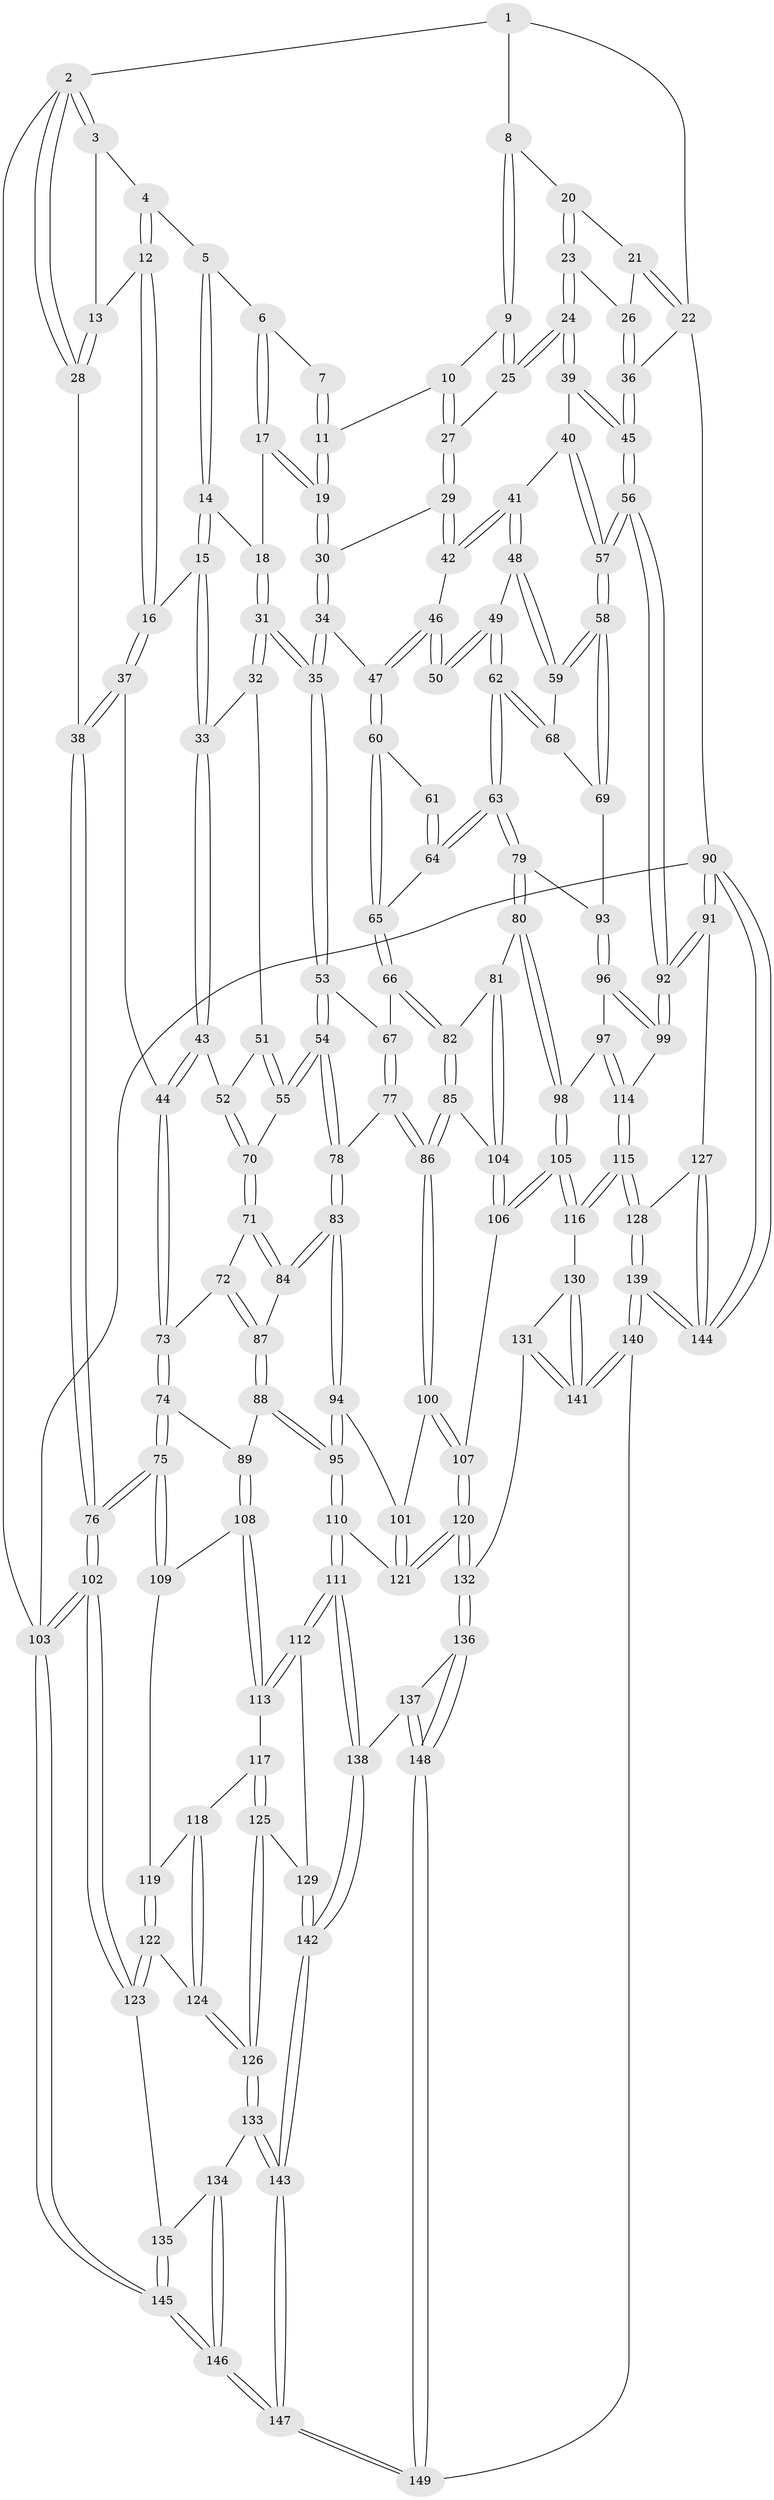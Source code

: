 // coarse degree distribution, {9: 0.011235955056179775, 4: 0.4157303370786517, 5: 0.25842696629213485, 2: 0.033707865168539325, 3: 0.07865168539325842, 6: 0.1797752808988764, 7: 0.011235955056179775, 8: 0.011235955056179775}
// Generated by graph-tools (version 1.1) at 2025/21/03/04/25 18:21:27]
// undirected, 149 vertices, 369 edges
graph export_dot {
graph [start="1"]
  node [color=gray90,style=filled];
  1 [pos="+0.7550949894129826+0"];
  2 [pos="+0+0"];
  3 [pos="+0.12179393882813586+0"];
  4 [pos="+0.3197335243647302+0"];
  5 [pos="+0.45382180709281184+0"];
  6 [pos="+0.48218398312892896+0"];
  7 [pos="+0.5155344241376278+0"];
  8 [pos="+0.7826786945800697+0"];
  9 [pos="+0.6996729899588083+0.12873463796300033"];
  10 [pos="+0.6892710776654334+0.14530818244933863"];
  11 [pos="+0.6361273420371505+0.17767926252686558"];
  12 [pos="+0.24466949327904716+0.15143820996649782"];
  13 [pos="+0.08396148973841362+0.13777349176163387"];
  14 [pos="+0.4071331787409612+0.17213459008364618"];
  15 [pos="+0.25610235709648527+0.16963778157513576"];
  16 [pos="+0.2466950675905698+0.15837465485057442"];
  17 [pos="+0.5129555851094192+0.11885371207812395"];
  18 [pos="+0.4457271244164795+0.20100386422550048"];
  19 [pos="+0.6006046616977783+0.2184182671051263"];
  20 [pos="+0.7858593374662521+0"];
  21 [pos="+0.9549108336408931+0.08218365964924863"];
  22 [pos="+1+0.16115621881799533"];
  23 [pos="+0.8614709251909999+0.20652212612056198"];
  24 [pos="+0.8604082508181252+0.20817553193764748"];
  25 [pos="+0.8144226628655956+0.21910625664870267"];
  26 [pos="+0.9217660921046424+0.1999127969188735"];
  27 [pos="+0.7530958533317916+0.2422458005980331"];
  28 [pos="+0+0.27405114569554023"];
  29 [pos="+0.7190735825328103+0.28391719934891013"];
  30 [pos="+0.5997986200739714+0.22720543651355674"];
  31 [pos="+0.45866524349937954+0.31698490508430516"];
  32 [pos="+0.3632394597620481+0.3069855093127836"];
  33 [pos="+0.2602670874225426+0.17924513063461717"];
  34 [pos="+0.5118890624972237+0.339418590836426"];
  35 [pos="+0.49222094919577286+0.3395011770480385"];
  36 [pos="+1+0.255593271742092"];
  37 [pos="+0.060412447444457666+0.35148749563820664"];
  38 [pos="+0+0.3147483406189914"];
  39 [pos="+0.8683206665924798+0.3175806813001207"];
  40 [pos="+0.8512743206964056+0.35419153305369905"];
  41 [pos="+0.7916735152960124+0.3793163555101856"];
  42 [pos="+0.7202932158688987+0.29247393417594486"];
  43 [pos="+0.20015876295934817+0.4236395501669047"];
  44 [pos="+0.19166937737418308+0.4268031236459704"];
  45 [pos="+1+0.3297291065867979"];
  46 [pos="+0.6752748638950945+0.33981359804580435"];
  47 [pos="+0.5154754077428306+0.34244983170433996"];
  48 [pos="+0.7802638128588054+0.40086001300349033"];
  49 [pos="+0.6960568621109405+0.4220307720534877"];
  50 [pos="+0.68632984473101+0.41852741673206284"];
  51 [pos="+0.3234662034404015+0.34840922940680463"];
  52 [pos="+0.21455359149618364+0.42232363138077494"];
  53 [pos="+0.423520619914439+0.46814168115904753"];
  54 [pos="+0.392376230139397+0.49027736433112296"];
  55 [pos="+0.38602248796043254+0.4889546620631837"];
  56 [pos="+1+0.6406065480754888"];
  57 [pos="+1+0.6390858149611895"];
  58 [pos="+0.9184303619719969+0.5578361688744501"];
  59 [pos="+0.7878735588585577+0.43232155664089233"];
  60 [pos="+0.5523390017933509+0.39005861647592455"];
  61 [pos="+0.6493474639589154+0.4228308944734219"];
  62 [pos="+0.7024751132035393+0.546132250607334"];
  63 [pos="+0.6993802554615446+0.5561113566266394"];
  64 [pos="+0.6357834520161616+0.5131701398108445"];
  65 [pos="+0.5674380497053206+0.5060566891127599"];
  66 [pos="+0.5595612768687548+0.5172375768799709"];
  67 [pos="+0.5022645287064433+0.5250694600361828"];
  68 [pos="+0.7731809118689392+0.4673017394404284"];
  69 [pos="+0.8046436539282867+0.5507969072839438"];
  70 [pos="+0.34211600657543917+0.48765033684123466"];
  71 [pos="+0.29798659340577127+0.5584159350726664"];
  72 [pos="+0.2069992416235551+0.4975063516054183"];
  73 [pos="+0.18606395723299626+0.4714292270160574"];
  74 [pos="+0.1430431352010505+0.5470941729592833"];
  75 [pos="+0+0.6048464071449853"];
  76 [pos="+0+0.5947389501536374"];
  77 [pos="+0.4733537579683766+0.5982151133062914"];
  78 [pos="+0.3977752122908021+0.5424761508821174"];
  79 [pos="+0.6998112625729741+0.5576271999246734"];
  80 [pos="+0.6361783797333073+0.6232691636715163"];
  81 [pos="+0.6163674097824995+0.6254653357728085"];
  82 [pos="+0.5596027085509644+0.5175962354281748"];
  83 [pos="+0.3485149584852772+0.6284505713229881"];
  84 [pos="+0.29838211633082046+0.579643506475941"];
  85 [pos="+0.516346999878879+0.6394892245895107"];
  86 [pos="+0.49293658753859343+0.6486562049700588"];
  87 [pos="+0.25034990713567284+0.5916745779474571"];
  88 [pos="+0.21817368523106068+0.6419338553945315"];
  89 [pos="+0.1765841265058284+0.6439553967606664"];
  90 [pos="+1+1"];
  91 [pos="+1+0.8050151627342851"];
  92 [pos="+1+0.652048761172146"];
  93 [pos="+0.7199507580355353+0.5676008543907177"];
  94 [pos="+0.3542438926686889+0.6979355575071798"];
  95 [pos="+0.3392386000175568+0.7135649957442629"];
  96 [pos="+0.7674172077109107+0.6596976075258116"];
  97 [pos="+0.726278281465844+0.7011917038247489"];
  98 [pos="+0.6860064202726962+0.7041601963080938"];
  99 [pos="+0.9516791668343703+0.6783787274220687"];
  100 [pos="+0.4875293345610476+0.6579090042123632"];
  101 [pos="+0.43048863059258347+0.6882098539812141"];
  102 [pos="+0+0.7443971710636647"];
  103 [pos="+0+1"];
  104 [pos="+0.6007434132211568+0.6342248190561551"];
  105 [pos="+0.6264224776138186+0.7882516901735607"];
  106 [pos="+0.5919960973194651+0.7829980958739458"];
  107 [pos="+0.5772912942648556+0.7854085991708722"];
  108 [pos="+0.16129856602147796+0.6647805184016046"];
  109 [pos="+0.08572852964475307+0.6908850896663621"];
  110 [pos="+0.3190401912743574+0.7783931963650319"];
  111 [pos="+0.2880263817237186+0.8215114285201489"];
  112 [pos="+0.28468189674319677+0.8210754590305905"];
  113 [pos="+0.21168606165425743+0.787937151078635"];
  114 [pos="+0.7675505279080149+0.7770128350832519"];
  115 [pos="+0.7446677176483371+0.8402779940989844"];
  116 [pos="+0.6681273110490623+0.8288317065513939"];
  117 [pos="+0.16663711229064654+0.7926445916100505"];
  118 [pos="+0.11593956567044093+0.775976669299633"];
  119 [pos="+0.09734794258766474+0.7533356688346224"];
  120 [pos="+0.5125901684953085+0.8377580150081664"];
  121 [pos="+0.5011555837269828+0.829295626070481"];
  122 [pos="+0+0.8183079927128278"];
  123 [pos="+0+0.8173678443682293"];
  124 [pos="+0.07107168276981286+0.8489530194101669"];
  125 [pos="+0.10800276723105082+0.882006313452192"];
  126 [pos="+0.1000591751988537+0.8850300251978765"];
  127 [pos="+0.8010730067101772+0.8554699185945795"];
  128 [pos="+0.7609399781930184+0.8589893172094485"];
  129 [pos="+0.172879425872457+0.8864054234977053"];
  130 [pos="+0.652811284191619+0.8709861741318742"];
  131 [pos="+0.5338354955351721+0.9180441220082949"];
  132 [pos="+0.5034845025774389+0.8912179591375805"];
  133 [pos="+0.09885294483987479+0.8895184653234915"];
  134 [pos="+0.052499609798754766+0.9164142691468009"];
  135 [pos="+0.02981449485818881+0.9187938786691193"];
  136 [pos="+0.447192539790581+0.9236797193851457"];
  137 [pos="+0.32410347648974075+0.882156464160349"];
  138 [pos="+0.3029258862866979+0.8679101799028908"];
  139 [pos="+0.7614847132820615+1"];
  140 [pos="+0.7176114571180265+1"];
  141 [pos="+0.6397016657251501+1"];
  142 [pos="+0.18229482474746544+1"];
  143 [pos="+0.1708874266750949+1"];
  144 [pos="+1+1"];
  145 [pos="+0+1"];
  146 [pos="+0.11240015022943091+1"];
  147 [pos="+0.1424121693673378+1"];
  148 [pos="+0.4091312915517059+1"];
  149 [pos="+0.4076908464777706+1"];
  1 -- 2;
  1 -- 8;
  1 -- 22;
  2 -- 3;
  2 -- 3;
  2 -- 28;
  2 -- 28;
  2 -- 103;
  3 -- 4;
  3 -- 13;
  4 -- 5;
  4 -- 12;
  4 -- 12;
  5 -- 6;
  5 -- 14;
  5 -- 14;
  6 -- 7;
  6 -- 17;
  6 -- 17;
  7 -- 11;
  7 -- 11;
  8 -- 9;
  8 -- 9;
  8 -- 20;
  9 -- 10;
  9 -- 25;
  9 -- 25;
  10 -- 11;
  10 -- 27;
  10 -- 27;
  11 -- 19;
  11 -- 19;
  12 -- 13;
  12 -- 16;
  12 -- 16;
  13 -- 28;
  13 -- 28;
  14 -- 15;
  14 -- 15;
  14 -- 18;
  15 -- 16;
  15 -- 33;
  15 -- 33;
  16 -- 37;
  16 -- 37;
  17 -- 18;
  17 -- 19;
  17 -- 19;
  18 -- 31;
  18 -- 31;
  19 -- 30;
  19 -- 30;
  20 -- 21;
  20 -- 23;
  20 -- 23;
  21 -- 22;
  21 -- 22;
  21 -- 26;
  22 -- 36;
  22 -- 90;
  23 -- 24;
  23 -- 24;
  23 -- 26;
  24 -- 25;
  24 -- 25;
  24 -- 39;
  24 -- 39;
  25 -- 27;
  26 -- 36;
  26 -- 36;
  27 -- 29;
  27 -- 29;
  28 -- 38;
  29 -- 30;
  29 -- 42;
  29 -- 42;
  30 -- 34;
  30 -- 34;
  31 -- 32;
  31 -- 32;
  31 -- 35;
  31 -- 35;
  32 -- 33;
  32 -- 51;
  33 -- 43;
  33 -- 43;
  34 -- 35;
  34 -- 35;
  34 -- 47;
  35 -- 53;
  35 -- 53;
  36 -- 45;
  36 -- 45;
  37 -- 38;
  37 -- 38;
  37 -- 44;
  38 -- 76;
  38 -- 76;
  39 -- 40;
  39 -- 45;
  39 -- 45;
  40 -- 41;
  40 -- 57;
  40 -- 57;
  41 -- 42;
  41 -- 42;
  41 -- 48;
  41 -- 48;
  42 -- 46;
  43 -- 44;
  43 -- 44;
  43 -- 52;
  44 -- 73;
  44 -- 73;
  45 -- 56;
  45 -- 56;
  46 -- 47;
  46 -- 47;
  46 -- 50;
  46 -- 50;
  47 -- 60;
  47 -- 60;
  48 -- 49;
  48 -- 59;
  48 -- 59;
  49 -- 50;
  49 -- 50;
  49 -- 62;
  49 -- 62;
  51 -- 52;
  51 -- 55;
  51 -- 55;
  52 -- 70;
  52 -- 70;
  53 -- 54;
  53 -- 54;
  53 -- 67;
  54 -- 55;
  54 -- 55;
  54 -- 78;
  54 -- 78;
  55 -- 70;
  56 -- 57;
  56 -- 57;
  56 -- 92;
  56 -- 92;
  57 -- 58;
  57 -- 58;
  58 -- 59;
  58 -- 59;
  58 -- 69;
  58 -- 69;
  59 -- 68;
  60 -- 61;
  60 -- 65;
  60 -- 65;
  61 -- 64;
  61 -- 64;
  62 -- 63;
  62 -- 63;
  62 -- 68;
  62 -- 68;
  63 -- 64;
  63 -- 64;
  63 -- 79;
  63 -- 79;
  64 -- 65;
  65 -- 66;
  65 -- 66;
  66 -- 67;
  66 -- 82;
  66 -- 82;
  67 -- 77;
  67 -- 77;
  68 -- 69;
  69 -- 93;
  70 -- 71;
  70 -- 71;
  71 -- 72;
  71 -- 84;
  71 -- 84;
  72 -- 73;
  72 -- 87;
  72 -- 87;
  73 -- 74;
  73 -- 74;
  74 -- 75;
  74 -- 75;
  74 -- 89;
  75 -- 76;
  75 -- 76;
  75 -- 109;
  75 -- 109;
  76 -- 102;
  76 -- 102;
  77 -- 78;
  77 -- 86;
  77 -- 86;
  78 -- 83;
  78 -- 83;
  79 -- 80;
  79 -- 80;
  79 -- 93;
  80 -- 81;
  80 -- 98;
  80 -- 98;
  81 -- 82;
  81 -- 104;
  81 -- 104;
  82 -- 85;
  82 -- 85;
  83 -- 84;
  83 -- 84;
  83 -- 94;
  83 -- 94;
  84 -- 87;
  85 -- 86;
  85 -- 86;
  85 -- 104;
  86 -- 100;
  86 -- 100;
  87 -- 88;
  87 -- 88;
  88 -- 89;
  88 -- 95;
  88 -- 95;
  89 -- 108;
  89 -- 108;
  90 -- 91;
  90 -- 91;
  90 -- 144;
  90 -- 144;
  90 -- 103;
  91 -- 92;
  91 -- 92;
  91 -- 127;
  92 -- 99;
  92 -- 99;
  93 -- 96;
  93 -- 96;
  94 -- 95;
  94 -- 95;
  94 -- 101;
  95 -- 110;
  95 -- 110;
  96 -- 97;
  96 -- 99;
  96 -- 99;
  97 -- 98;
  97 -- 114;
  97 -- 114;
  98 -- 105;
  98 -- 105;
  99 -- 114;
  100 -- 101;
  100 -- 107;
  100 -- 107;
  101 -- 121;
  101 -- 121;
  102 -- 103;
  102 -- 103;
  102 -- 123;
  102 -- 123;
  103 -- 145;
  103 -- 145;
  104 -- 106;
  104 -- 106;
  105 -- 106;
  105 -- 106;
  105 -- 116;
  105 -- 116;
  106 -- 107;
  107 -- 120;
  107 -- 120;
  108 -- 109;
  108 -- 113;
  108 -- 113;
  109 -- 119;
  110 -- 111;
  110 -- 111;
  110 -- 121;
  111 -- 112;
  111 -- 112;
  111 -- 138;
  111 -- 138;
  112 -- 113;
  112 -- 113;
  112 -- 129;
  113 -- 117;
  114 -- 115;
  114 -- 115;
  115 -- 116;
  115 -- 116;
  115 -- 128;
  115 -- 128;
  116 -- 130;
  117 -- 118;
  117 -- 125;
  117 -- 125;
  118 -- 119;
  118 -- 124;
  118 -- 124;
  119 -- 122;
  119 -- 122;
  120 -- 121;
  120 -- 121;
  120 -- 132;
  120 -- 132;
  122 -- 123;
  122 -- 123;
  122 -- 124;
  123 -- 135;
  124 -- 126;
  124 -- 126;
  125 -- 126;
  125 -- 126;
  125 -- 129;
  126 -- 133;
  126 -- 133;
  127 -- 128;
  127 -- 144;
  127 -- 144;
  128 -- 139;
  128 -- 139;
  129 -- 142;
  129 -- 142;
  130 -- 131;
  130 -- 141;
  130 -- 141;
  131 -- 132;
  131 -- 141;
  131 -- 141;
  132 -- 136;
  132 -- 136;
  133 -- 134;
  133 -- 143;
  133 -- 143;
  134 -- 135;
  134 -- 146;
  134 -- 146;
  135 -- 145;
  135 -- 145;
  136 -- 137;
  136 -- 148;
  136 -- 148;
  137 -- 138;
  137 -- 148;
  137 -- 148;
  138 -- 142;
  138 -- 142;
  139 -- 140;
  139 -- 140;
  139 -- 144;
  139 -- 144;
  140 -- 141;
  140 -- 141;
  140 -- 149;
  142 -- 143;
  142 -- 143;
  143 -- 147;
  143 -- 147;
  145 -- 146;
  145 -- 146;
  146 -- 147;
  146 -- 147;
  147 -- 149;
  147 -- 149;
  148 -- 149;
  148 -- 149;
}
